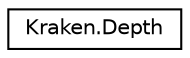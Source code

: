 digraph "Graphical Class Hierarchy"
{
 // LATEX_PDF_SIZE
  edge [fontname="Helvetica",fontsize="10",labelfontname="Helvetica",labelfontsize="10"];
  node [fontname="Helvetica",fontsize="10",shape=record];
  rankdir="LR";
  Node0 [label="Kraken.Depth",height=0.2,width=0.4,color="black", fillcolor="white", style="filled",URL="$class_kraken_1_1_depth.html",tooltip=" "];
}
